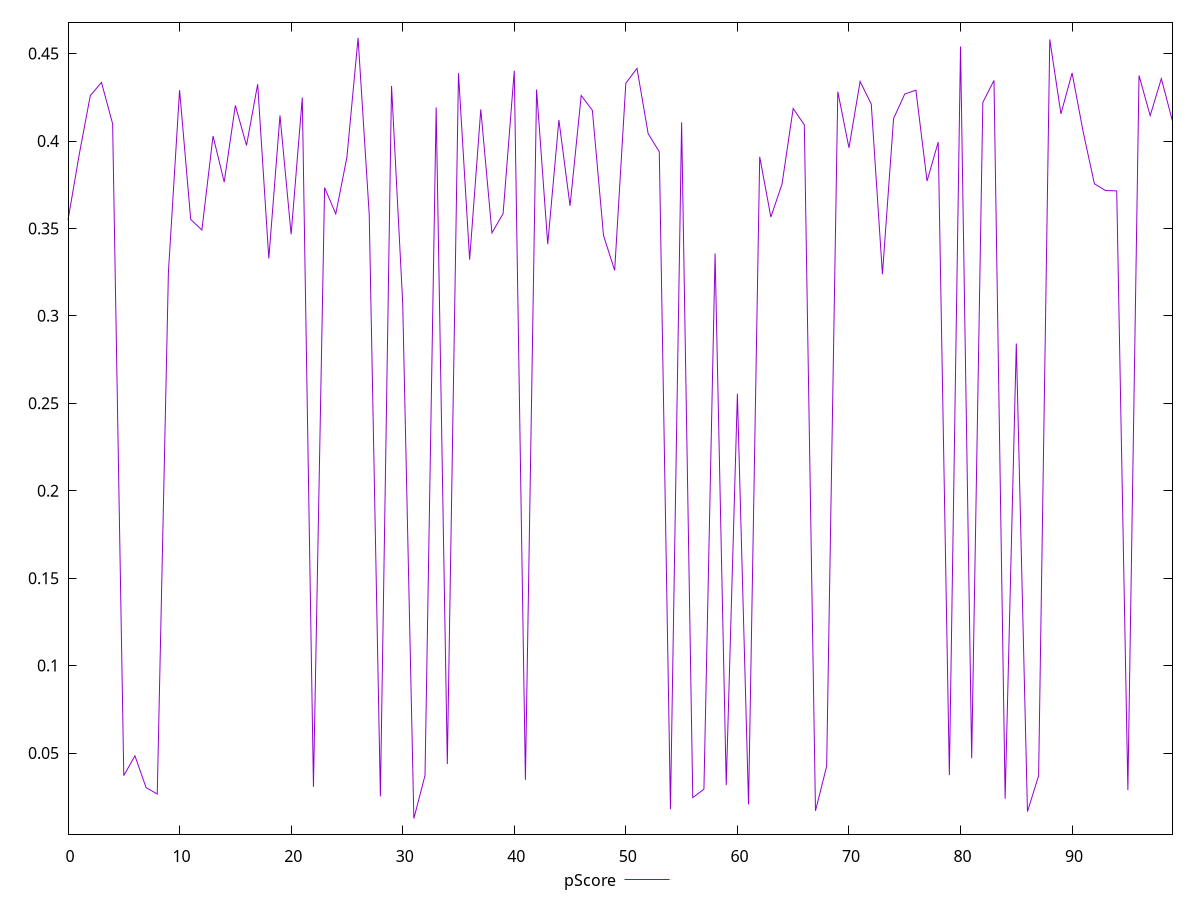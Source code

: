reset

$pScore <<EOF
0 0.3547667477121952
1 0.39209976125409435
2 0.4260000464906892
3 0.4334904012105483
4 0.4098320120608056
5 0.037059645274691744
6 0.048394553938029106
7 0.030182597118758425
8 0.02655284735261726
9 0.3250372864770068
10 0.4290914240043152
11 0.3551571922799466
12 0.3491082492516896
13 0.40286793580431485
14 0.37651533794205444
15 0.4203269992322278
16 0.39746552605457264
17 0.43250030623970337
18 0.3328255953559347
19 0.41460095007604103
20 0.34664155311118683
21 0.42483352562106946
22 0.03063024398652403
23 0.37335970630865495
24 0.3583362092751668
25 0.39072294980053207
26 0.4589695091728705
27 0.35788312453621496
28 0.02518151326600676
29 0.4314953175327161
30 0.3074295455493397
31 0.012532636230252525
32 0.03719625609032606
33 0.4192099848161201
34 0.04367773877354436
35 0.43876922044664446
36 0.33217489307428105
37 0.4180860016845893
38 0.3474477645295505
39 0.35847857998108396
40 0.4402274395486324
41 0.03463438670636082
42 0.429385056406004
43 0.3410107119249511
44 0.4120029437209079
45 0.36293465654651413
46 0.4260375613544532
47 0.41756396284870995
48 0.34597956487014375
49 0.3259578443256978
50 0.43303723398206995
51 0.4415780737957962
52 0.40423281199869987
53 0.39382590146703184
54 0.017853129210816443
55 0.4107050026698312
56 0.02450312337855942
57 0.029302962240835617
58 0.33568573669765944
59 0.03164329802640786
60 0.25547111801890665
61 0.020610688677771827
62 0.3910073302946259
63 0.35651626886446636
64 0.37537439553242263
65 0.41858654073773943
66 0.4092174749062687
67 0.016919405523454722
68 0.042391636200543814
69 0.42819783734797573
70 0.39613501390255523
71 0.4340538490217376
72 0.4210849118241042
73 0.3238173509016702
74 0.412830832088173
75 0.42689441369885506
76 0.4290835735440306
77 0.37711794271517535
78 0.399391124741781
79 0.03734126225732687
80 0.45402197318040044
81 0.04694821399030502
82 0.42208711054934756
83 0.434686103402573
84 0.023838127022966837
85 0.2842259181436422
86 0.01650130427844637
87 0.036972285433797325
88 0.45808392431788764
89 0.4155468930848258
90 0.43890370206103224
91 0.40500881753813045
92 0.3755390849714572
93 0.37166143321113404
94 0.3714910193809549
95 0.02880065989706221
96 0.4374828786773556
97 0.4145048637362494
98 0.43569075017356346
99 0.41131148217984226
EOF

set key outside below
set xrange [0:99]
set yrange [0.0036038987714001654:0.46789824663172286]
set trange [0.0036038987714001654:0.46789824663172286]
set terminal svg size 640, 500 enhanced background rgb 'white'
set output "report_00013_2021-02-09T12-04-24.940Z/first-cpu-idle/samples/pages/pScore/values.svg"

plot $pScore title "pScore" with line

reset
